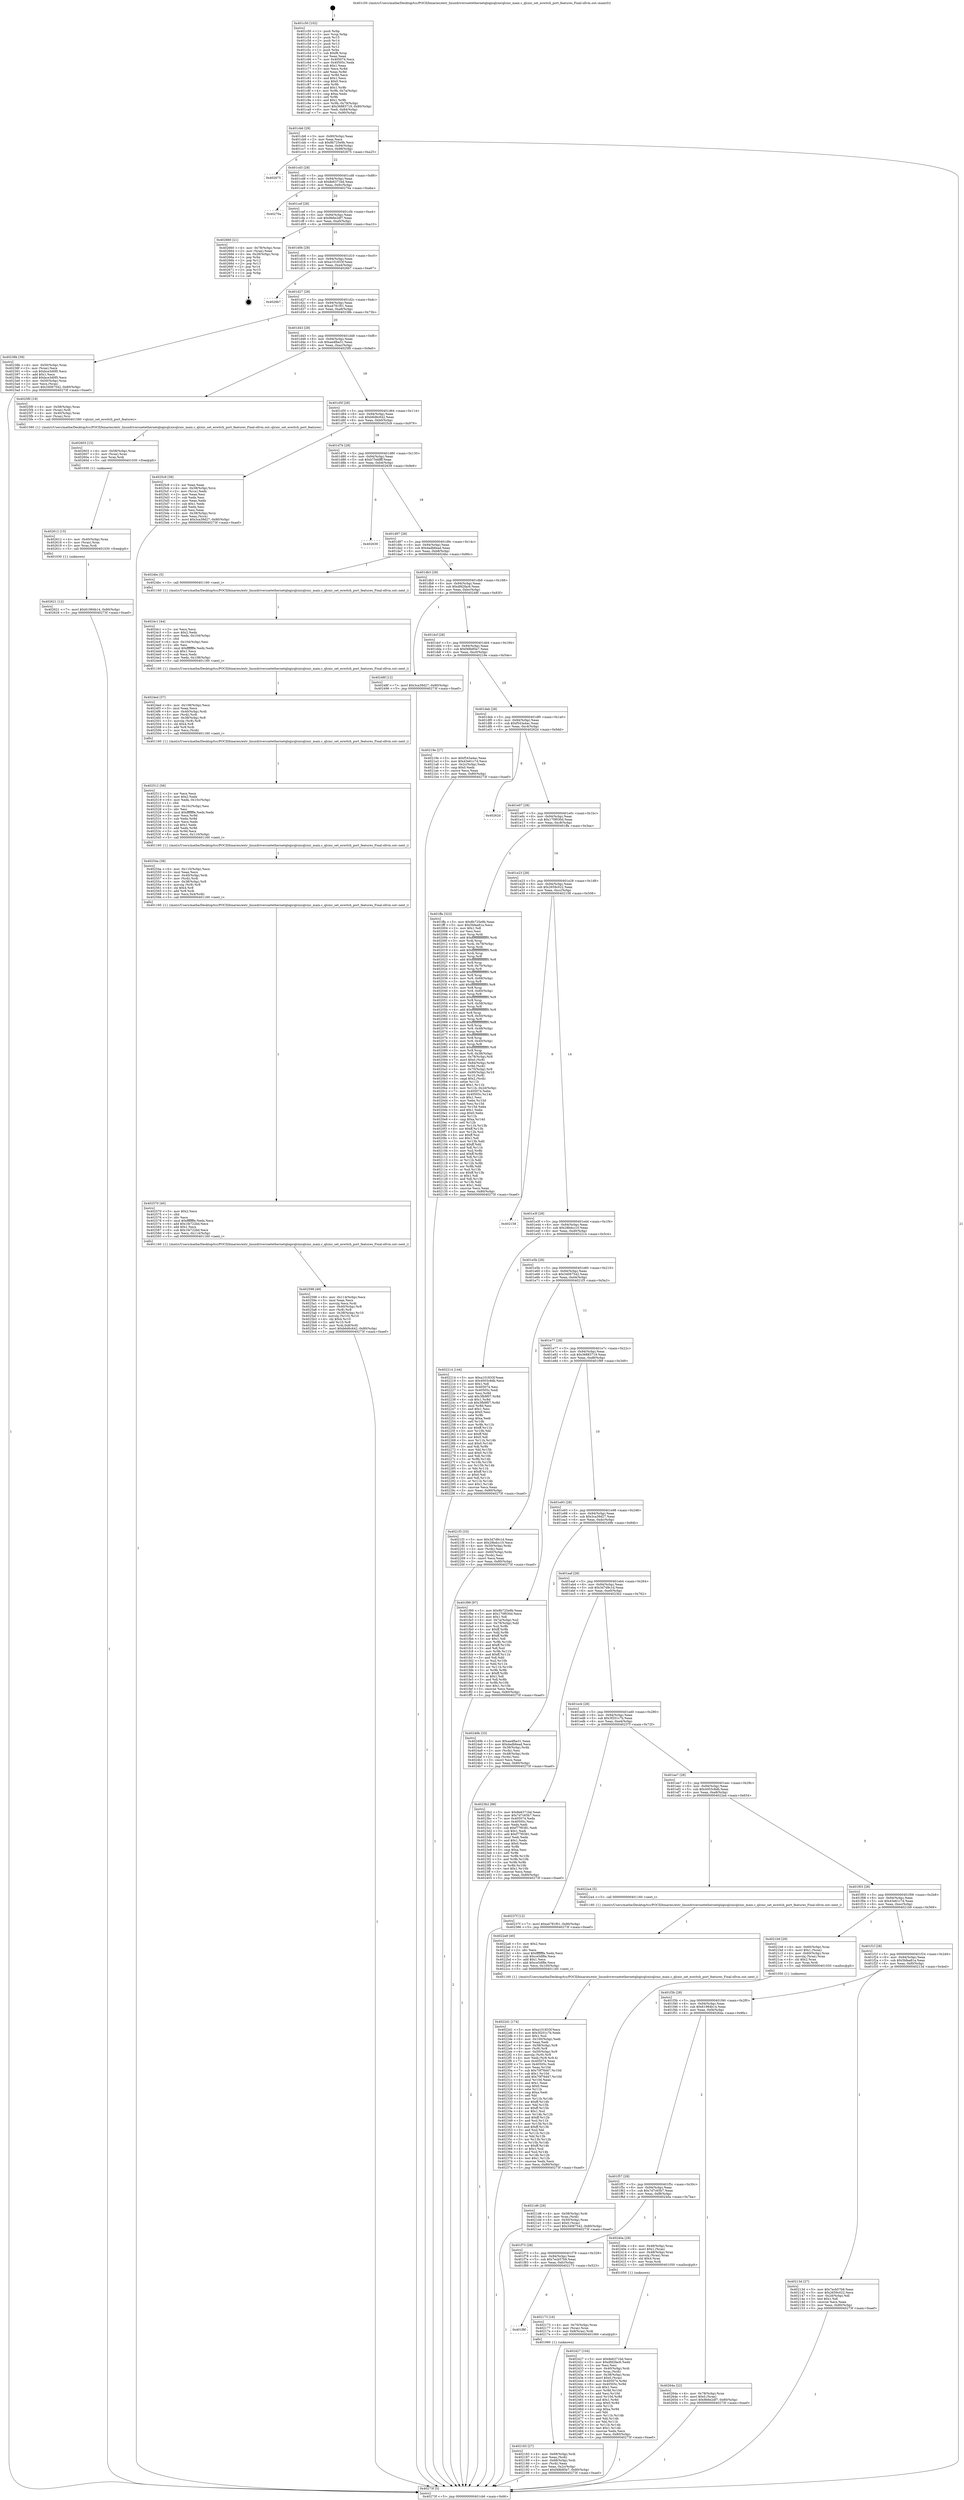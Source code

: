 digraph "0x401c50" {
  label = "0x401c50 (/mnt/c/Users/mathe/Desktop/tcc/POCII/binaries/extr_linuxdriversnetethernetqlogicqlcnicqlcnic_main.c_qlcnic_set_eswitch_port_features_Final-ollvm.out::main(0))"
  labelloc = "t"
  node[shape=record]

  Entry [label="",width=0.3,height=0.3,shape=circle,fillcolor=black,style=filled]
  "0x401cb6" [label="{
     0x401cb6 [29]\l
     | [instrs]\l
     &nbsp;&nbsp;0x401cb6 \<+3\>: mov -0x80(%rbp),%eax\l
     &nbsp;&nbsp;0x401cb9 \<+2\>: mov %eax,%ecx\l
     &nbsp;&nbsp;0x401cbb \<+6\>: sub $0x8b725e9b,%ecx\l
     &nbsp;&nbsp;0x401cc1 \<+6\>: mov %eax,-0x94(%rbp)\l
     &nbsp;&nbsp;0x401cc7 \<+6\>: mov %ecx,-0x98(%rbp)\l
     &nbsp;&nbsp;0x401ccd \<+6\>: je 0000000000402675 \<main+0xa25\>\l
  }"]
  "0x402675" [label="{
     0x402675\l
  }", style=dashed]
  "0x401cd3" [label="{
     0x401cd3 [28]\l
     | [instrs]\l
     &nbsp;&nbsp;0x401cd3 \<+5\>: jmp 0000000000401cd8 \<main+0x88\>\l
     &nbsp;&nbsp;0x401cd8 \<+6\>: mov -0x94(%rbp),%eax\l
     &nbsp;&nbsp;0x401cde \<+5\>: sub $0x8e6371bd,%eax\l
     &nbsp;&nbsp;0x401ce3 \<+6\>: mov %eax,-0x9c(%rbp)\l
     &nbsp;&nbsp;0x401ce9 \<+6\>: je 000000000040270a \<main+0xaba\>\l
  }"]
  Exit [label="",width=0.3,height=0.3,shape=circle,fillcolor=black,style=filled,peripheries=2]
  "0x40270a" [label="{
     0x40270a\l
  }", style=dashed]
  "0x401cef" [label="{
     0x401cef [28]\l
     | [instrs]\l
     &nbsp;&nbsp;0x401cef \<+5\>: jmp 0000000000401cf4 \<main+0xa4\>\l
     &nbsp;&nbsp;0x401cf4 \<+6\>: mov -0x94(%rbp),%eax\l
     &nbsp;&nbsp;0x401cfa \<+5\>: sub $0x9b6e2df7,%eax\l
     &nbsp;&nbsp;0x401cff \<+6\>: mov %eax,-0xa0(%rbp)\l
     &nbsp;&nbsp;0x401d05 \<+6\>: je 0000000000402660 \<main+0xa10\>\l
  }"]
  "0x402621" [label="{
     0x402621 [12]\l
     | [instrs]\l
     &nbsp;&nbsp;0x402621 \<+7\>: movl $0x61984b14,-0x80(%rbp)\l
     &nbsp;&nbsp;0x402628 \<+5\>: jmp 000000000040273f \<main+0xaef\>\l
  }"]
  "0x402660" [label="{
     0x402660 [21]\l
     | [instrs]\l
     &nbsp;&nbsp;0x402660 \<+4\>: mov -0x78(%rbp),%rax\l
     &nbsp;&nbsp;0x402664 \<+2\>: mov (%rax),%eax\l
     &nbsp;&nbsp;0x402666 \<+4\>: lea -0x28(%rbp),%rsp\l
     &nbsp;&nbsp;0x40266a \<+1\>: pop %rbx\l
     &nbsp;&nbsp;0x40266b \<+2\>: pop %r12\l
     &nbsp;&nbsp;0x40266d \<+2\>: pop %r13\l
     &nbsp;&nbsp;0x40266f \<+2\>: pop %r14\l
     &nbsp;&nbsp;0x402671 \<+2\>: pop %r15\l
     &nbsp;&nbsp;0x402673 \<+1\>: pop %rbp\l
     &nbsp;&nbsp;0x402674 \<+1\>: ret\l
  }"]
  "0x401d0b" [label="{
     0x401d0b [28]\l
     | [instrs]\l
     &nbsp;&nbsp;0x401d0b \<+5\>: jmp 0000000000401d10 \<main+0xc0\>\l
     &nbsp;&nbsp;0x401d10 \<+6\>: mov -0x94(%rbp),%eax\l
     &nbsp;&nbsp;0x401d16 \<+5\>: sub $0xa101833f,%eax\l
     &nbsp;&nbsp;0x401d1b \<+6\>: mov %eax,-0xa4(%rbp)\l
     &nbsp;&nbsp;0x401d21 \<+6\>: je 00000000004026b7 \<main+0xa67\>\l
  }"]
  "0x402612" [label="{
     0x402612 [15]\l
     | [instrs]\l
     &nbsp;&nbsp;0x402612 \<+4\>: mov -0x40(%rbp),%rax\l
     &nbsp;&nbsp;0x402616 \<+3\>: mov (%rax),%rax\l
     &nbsp;&nbsp;0x402619 \<+3\>: mov %rax,%rdi\l
     &nbsp;&nbsp;0x40261c \<+5\>: call 0000000000401030 \<free@plt\>\l
     | [calls]\l
     &nbsp;&nbsp;0x401030 \{1\} (unknown)\l
  }"]
  "0x4026b7" [label="{
     0x4026b7\l
  }", style=dashed]
  "0x401d27" [label="{
     0x401d27 [28]\l
     | [instrs]\l
     &nbsp;&nbsp;0x401d27 \<+5\>: jmp 0000000000401d2c \<main+0xdc\>\l
     &nbsp;&nbsp;0x401d2c \<+6\>: mov -0x94(%rbp),%eax\l
     &nbsp;&nbsp;0x401d32 \<+5\>: sub $0xa4781f01,%eax\l
     &nbsp;&nbsp;0x401d37 \<+6\>: mov %eax,-0xa8(%rbp)\l
     &nbsp;&nbsp;0x401d3d \<+6\>: je 000000000040238b \<main+0x73b\>\l
  }"]
  "0x402603" [label="{
     0x402603 [15]\l
     | [instrs]\l
     &nbsp;&nbsp;0x402603 \<+4\>: mov -0x58(%rbp),%rax\l
     &nbsp;&nbsp;0x402607 \<+3\>: mov (%rax),%rax\l
     &nbsp;&nbsp;0x40260a \<+3\>: mov %rax,%rdi\l
     &nbsp;&nbsp;0x40260d \<+5\>: call 0000000000401030 \<free@plt\>\l
     | [calls]\l
     &nbsp;&nbsp;0x401030 \{1\} (unknown)\l
  }"]
  "0x40238b" [label="{
     0x40238b [39]\l
     | [instrs]\l
     &nbsp;&nbsp;0x40238b \<+4\>: mov -0x50(%rbp),%rax\l
     &nbsp;&nbsp;0x40238f \<+2\>: mov (%rax),%ecx\l
     &nbsp;&nbsp;0x402391 \<+6\>: sub $0xbce3d0f0,%ecx\l
     &nbsp;&nbsp;0x402397 \<+3\>: add $0x1,%ecx\l
     &nbsp;&nbsp;0x40239a \<+6\>: add $0xbce3d0f0,%ecx\l
     &nbsp;&nbsp;0x4023a0 \<+4\>: mov -0x50(%rbp),%rax\l
     &nbsp;&nbsp;0x4023a4 \<+2\>: mov %ecx,(%rax)\l
     &nbsp;&nbsp;0x4023a6 \<+7\>: movl $0x34067542,-0x80(%rbp)\l
     &nbsp;&nbsp;0x4023ad \<+5\>: jmp 000000000040273f \<main+0xaef\>\l
  }"]
  "0x401d43" [label="{
     0x401d43 [28]\l
     | [instrs]\l
     &nbsp;&nbsp;0x401d43 \<+5\>: jmp 0000000000401d48 \<main+0xf8\>\l
     &nbsp;&nbsp;0x401d48 \<+6\>: mov -0x94(%rbp),%eax\l
     &nbsp;&nbsp;0x401d4e \<+5\>: sub $0xaa4fba31,%eax\l
     &nbsp;&nbsp;0x401d53 \<+6\>: mov %eax,-0xac(%rbp)\l
     &nbsp;&nbsp;0x401d59 \<+6\>: je 00000000004025f0 \<main+0x9a0\>\l
  }"]
  "0x402598" [label="{
     0x402598 [49]\l
     | [instrs]\l
     &nbsp;&nbsp;0x402598 \<+6\>: mov -0x114(%rbp),%ecx\l
     &nbsp;&nbsp;0x40259e \<+3\>: imul %eax,%ecx\l
     &nbsp;&nbsp;0x4025a1 \<+3\>: movslq %ecx,%rdi\l
     &nbsp;&nbsp;0x4025a4 \<+4\>: mov -0x40(%rbp),%r8\l
     &nbsp;&nbsp;0x4025a8 \<+3\>: mov (%r8),%r8\l
     &nbsp;&nbsp;0x4025ab \<+4\>: mov -0x38(%rbp),%r10\l
     &nbsp;&nbsp;0x4025af \<+3\>: movslq (%r10),%r10\l
     &nbsp;&nbsp;0x4025b2 \<+4\>: shl $0x4,%r10\l
     &nbsp;&nbsp;0x4025b6 \<+3\>: add %r10,%r8\l
     &nbsp;&nbsp;0x4025b9 \<+4\>: mov %rdi,0x8(%r8)\l
     &nbsp;&nbsp;0x4025bd \<+7\>: movl $0xb6d6c642,-0x80(%rbp)\l
     &nbsp;&nbsp;0x4025c4 \<+5\>: jmp 000000000040273f \<main+0xaef\>\l
  }"]
  "0x4025f0" [label="{
     0x4025f0 [19]\l
     | [instrs]\l
     &nbsp;&nbsp;0x4025f0 \<+4\>: mov -0x58(%rbp),%rax\l
     &nbsp;&nbsp;0x4025f4 \<+3\>: mov (%rax),%rdi\l
     &nbsp;&nbsp;0x4025f7 \<+4\>: mov -0x40(%rbp),%rax\l
     &nbsp;&nbsp;0x4025fb \<+3\>: mov (%rax),%rsi\l
     &nbsp;&nbsp;0x4025fe \<+5\>: call 0000000000401580 \<qlcnic_set_eswitch_port_features\>\l
     | [calls]\l
     &nbsp;&nbsp;0x401580 \{1\} (/mnt/c/Users/mathe/Desktop/tcc/POCII/binaries/extr_linuxdriversnetethernetqlogicqlcnicqlcnic_main.c_qlcnic_set_eswitch_port_features_Final-ollvm.out::qlcnic_set_eswitch_port_features)\l
  }"]
  "0x401d5f" [label="{
     0x401d5f [28]\l
     | [instrs]\l
     &nbsp;&nbsp;0x401d5f \<+5\>: jmp 0000000000401d64 \<main+0x114\>\l
     &nbsp;&nbsp;0x401d64 \<+6\>: mov -0x94(%rbp),%eax\l
     &nbsp;&nbsp;0x401d6a \<+5\>: sub $0xb6d6c642,%eax\l
     &nbsp;&nbsp;0x401d6f \<+6\>: mov %eax,-0xb0(%rbp)\l
     &nbsp;&nbsp;0x401d75 \<+6\>: je 00000000004025c9 \<main+0x979\>\l
  }"]
  "0x402570" [label="{
     0x402570 [40]\l
     | [instrs]\l
     &nbsp;&nbsp;0x402570 \<+5\>: mov $0x2,%ecx\l
     &nbsp;&nbsp;0x402575 \<+1\>: cltd\l
     &nbsp;&nbsp;0x402576 \<+2\>: idiv %ecx\l
     &nbsp;&nbsp;0x402578 \<+6\>: imul $0xfffffffe,%edx,%ecx\l
     &nbsp;&nbsp;0x40257e \<+6\>: add $0x1fe722bd,%ecx\l
     &nbsp;&nbsp;0x402584 \<+3\>: add $0x1,%ecx\l
     &nbsp;&nbsp;0x402587 \<+6\>: sub $0x1fe722bd,%ecx\l
     &nbsp;&nbsp;0x40258d \<+6\>: mov %ecx,-0x114(%rbp)\l
     &nbsp;&nbsp;0x402593 \<+5\>: call 0000000000401160 \<next_i\>\l
     | [calls]\l
     &nbsp;&nbsp;0x401160 \{1\} (/mnt/c/Users/mathe/Desktop/tcc/POCII/binaries/extr_linuxdriversnetethernetqlogicqlcnicqlcnic_main.c_qlcnic_set_eswitch_port_features_Final-ollvm.out::next_i)\l
  }"]
  "0x4025c9" [label="{
     0x4025c9 [39]\l
     | [instrs]\l
     &nbsp;&nbsp;0x4025c9 \<+2\>: xor %eax,%eax\l
     &nbsp;&nbsp;0x4025cb \<+4\>: mov -0x38(%rbp),%rcx\l
     &nbsp;&nbsp;0x4025cf \<+2\>: mov (%rcx),%edx\l
     &nbsp;&nbsp;0x4025d1 \<+2\>: mov %eax,%esi\l
     &nbsp;&nbsp;0x4025d3 \<+2\>: sub %edx,%esi\l
     &nbsp;&nbsp;0x4025d5 \<+2\>: mov %eax,%edx\l
     &nbsp;&nbsp;0x4025d7 \<+3\>: sub $0x1,%edx\l
     &nbsp;&nbsp;0x4025da \<+2\>: add %edx,%esi\l
     &nbsp;&nbsp;0x4025dc \<+2\>: sub %esi,%eax\l
     &nbsp;&nbsp;0x4025de \<+4\>: mov -0x38(%rbp),%rcx\l
     &nbsp;&nbsp;0x4025e2 \<+2\>: mov %eax,(%rcx)\l
     &nbsp;&nbsp;0x4025e4 \<+7\>: movl $0x3ca39d27,-0x80(%rbp)\l
     &nbsp;&nbsp;0x4025eb \<+5\>: jmp 000000000040273f \<main+0xaef\>\l
  }"]
  "0x401d7b" [label="{
     0x401d7b [28]\l
     | [instrs]\l
     &nbsp;&nbsp;0x401d7b \<+5\>: jmp 0000000000401d80 \<main+0x130\>\l
     &nbsp;&nbsp;0x401d80 \<+6\>: mov -0x94(%rbp),%eax\l
     &nbsp;&nbsp;0x401d86 \<+5\>: sub $0xb75ddfff,%eax\l
     &nbsp;&nbsp;0x401d8b \<+6\>: mov %eax,-0xb4(%rbp)\l
     &nbsp;&nbsp;0x401d91 \<+6\>: je 0000000000402639 \<main+0x9e9\>\l
  }"]
  "0x40254a" [label="{
     0x40254a [38]\l
     | [instrs]\l
     &nbsp;&nbsp;0x40254a \<+6\>: mov -0x110(%rbp),%ecx\l
     &nbsp;&nbsp;0x402550 \<+3\>: imul %eax,%ecx\l
     &nbsp;&nbsp;0x402553 \<+4\>: mov -0x40(%rbp),%rdi\l
     &nbsp;&nbsp;0x402557 \<+3\>: mov (%rdi),%rdi\l
     &nbsp;&nbsp;0x40255a \<+4\>: mov -0x38(%rbp),%r8\l
     &nbsp;&nbsp;0x40255e \<+3\>: movslq (%r8),%r8\l
     &nbsp;&nbsp;0x402561 \<+4\>: shl $0x4,%r8\l
     &nbsp;&nbsp;0x402565 \<+3\>: add %r8,%rdi\l
     &nbsp;&nbsp;0x402568 \<+3\>: mov %ecx,0x4(%rdi)\l
     &nbsp;&nbsp;0x40256b \<+5\>: call 0000000000401160 \<next_i\>\l
     | [calls]\l
     &nbsp;&nbsp;0x401160 \{1\} (/mnt/c/Users/mathe/Desktop/tcc/POCII/binaries/extr_linuxdriversnetethernetqlogicqlcnicqlcnic_main.c_qlcnic_set_eswitch_port_features_Final-ollvm.out::next_i)\l
  }"]
  "0x402639" [label="{
     0x402639\l
  }", style=dashed]
  "0x401d97" [label="{
     0x401d97 [28]\l
     | [instrs]\l
     &nbsp;&nbsp;0x401d97 \<+5\>: jmp 0000000000401d9c \<main+0x14c\>\l
     &nbsp;&nbsp;0x401d9c \<+6\>: mov -0x94(%rbp),%eax\l
     &nbsp;&nbsp;0x401da2 \<+5\>: sub $0xdadb6ead,%eax\l
     &nbsp;&nbsp;0x401da7 \<+6\>: mov %eax,-0xb8(%rbp)\l
     &nbsp;&nbsp;0x401dad \<+6\>: je 00000000004024bc \<main+0x86c\>\l
  }"]
  "0x402512" [label="{
     0x402512 [56]\l
     | [instrs]\l
     &nbsp;&nbsp;0x402512 \<+2\>: xor %ecx,%ecx\l
     &nbsp;&nbsp;0x402514 \<+5\>: mov $0x2,%edx\l
     &nbsp;&nbsp;0x402519 \<+6\>: mov %edx,-0x10c(%rbp)\l
     &nbsp;&nbsp;0x40251f \<+1\>: cltd\l
     &nbsp;&nbsp;0x402520 \<+6\>: mov -0x10c(%rbp),%esi\l
     &nbsp;&nbsp;0x402526 \<+2\>: idiv %esi\l
     &nbsp;&nbsp;0x402528 \<+6\>: imul $0xfffffffe,%edx,%edx\l
     &nbsp;&nbsp;0x40252e \<+3\>: mov %ecx,%r9d\l
     &nbsp;&nbsp;0x402531 \<+3\>: sub %edx,%r9d\l
     &nbsp;&nbsp;0x402534 \<+2\>: mov %ecx,%edx\l
     &nbsp;&nbsp;0x402536 \<+3\>: sub $0x1,%edx\l
     &nbsp;&nbsp;0x402539 \<+3\>: add %edx,%r9d\l
     &nbsp;&nbsp;0x40253c \<+3\>: sub %r9d,%ecx\l
     &nbsp;&nbsp;0x40253f \<+6\>: mov %ecx,-0x110(%rbp)\l
     &nbsp;&nbsp;0x402545 \<+5\>: call 0000000000401160 \<next_i\>\l
     | [calls]\l
     &nbsp;&nbsp;0x401160 \{1\} (/mnt/c/Users/mathe/Desktop/tcc/POCII/binaries/extr_linuxdriversnetethernetqlogicqlcnicqlcnic_main.c_qlcnic_set_eswitch_port_features_Final-ollvm.out::next_i)\l
  }"]
  "0x4024bc" [label="{
     0x4024bc [5]\l
     | [instrs]\l
     &nbsp;&nbsp;0x4024bc \<+5\>: call 0000000000401160 \<next_i\>\l
     | [calls]\l
     &nbsp;&nbsp;0x401160 \{1\} (/mnt/c/Users/mathe/Desktop/tcc/POCII/binaries/extr_linuxdriversnetethernetqlogicqlcnicqlcnic_main.c_qlcnic_set_eswitch_port_features_Final-ollvm.out::next_i)\l
  }"]
  "0x401db3" [label="{
     0x401db3 [28]\l
     | [instrs]\l
     &nbsp;&nbsp;0x401db3 \<+5\>: jmp 0000000000401db8 \<main+0x168\>\l
     &nbsp;&nbsp;0x401db8 \<+6\>: mov -0x94(%rbp),%eax\l
     &nbsp;&nbsp;0x401dbe \<+5\>: sub $0xdfd2fac6,%eax\l
     &nbsp;&nbsp;0x401dc3 \<+6\>: mov %eax,-0xbc(%rbp)\l
     &nbsp;&nbsp;0x401dc9 \<+6\>: je 000000000040248f \<main+0x83f\>\l
  }"]
  "0x4024ed" [label="{
     0x4024ed [37]\l
     | [instrs]\l
     &nbsp;&nbsp;0x4024ed \<+6\>: mov -0x108(%rbp),%ecx\l
     &nbsp;&nbsp;0x4024f3 \<+3\>: imul %eax,%ecx\l
     &nbsp;&nbsp;0x4024f6 \<+4\>: mov -0x40(%rbp),%rdi\l
     &nbsp;&nbsp;0x4024fa \<+3\>: mov (%rdi),%rdi\l
     &nbsp;&nbsp;0x4024fd \<+4\>: mov -0x38(%rbp),%r8\l
     &nbsp;&nbsp;0x402501 \<+3\>: movslq (%r8),%r8\l
     &nbsp;&nbsp;0x402504 \<+4\>: shl $0x4,%r8\l
     &nbsp;&nbsp;0x402508 \<+3\>: add %r8,%rdi\l
     &nbsp;&nbsp;0x40250b \<+2\>: mov %ecx,(%rdi)\l
     &nbsp;&nbsp;0x40250d \<+5\>: call 0000000000401160 \<next_i\>\l
     | [calls]\l
     &nbsp;&nbsp;0x401160 \{1\} (/mnt/c/Users/mathe/Desktop/tcc/POCII/binaries/extr_linuxdriversnetethernetqlogicqlcnicqlcnic_main.c_qlcnic_set_eswitch_port_features_Final-ollvm.out::next_i)\l
  }"]
  "0x40248f" [label="{
     0x40248f [12]\l
     | [instrs]\l
     &nbsp;&nbsp;0x40248f \<+7\>: movl $0x3ca39d27,-0x80(%rbp)\l
     &nbsp;&nbsp;0x402496 \<+5\>: jmp 000000000040273f \<main+0xaef\>\l
  }"]
  "0x401dcf" [label="{
     0x401dcf [28]\l
     | [instrs]\l
     &nbsp;&nbsp;0x401dcf \<+5\>: jmp 0000000000401dd4 \<main+0x184\>\l
     &nbsp;&nbsp;0x401dd4 \<+6\>: mov -0x94(%rbp),%eax\l
     &nbsp;&nbsp;0x401dda \<+5\>: sub $0xf48b85e7,%eax\l
     &nbsp;&nbsp;0x401ddf \<+6\>: mov %eax,-0xc0(%rbp)\l
     &nbsp;&nbsp;0x401de5 \<+6\>: je 000000000040219e \<main+0x54e\>\l
  }"]
  "0x4024c1" [label="{
     0x4024c1 [44]\l
     | [instrs]\l
     &nbsp;&nbsp;0x4024c1 \<+2\>: xor %ecx,%ecx\l
     &nbsp;&nbsp;0x4024c3 \<+5\>: mov $0x2,%edx\l
     &nbsp;&nbsp;0x4024c8 \<+6\>: mov %edx,-0x104(%rbp)\l
     &nbsp;&nbsp;0x4024ce \<+1\>: cltd\l
     &nbsp;&nbsp;0x4024cf \<+6\>: mov -0x104(%rbp),%esi\l
     &nbsp;&nbsp;0x4024d5 \<+2\>: idiv %esi\l
     &nbsp;&nbsp;0x4024d7 \<+6\>: imul $0xfffffffe,%edx,%edx\l
     &nbsp;&nbsp;0x4024dd \<+3\>: sub $0x1,%ecx\l
     &nbsp;&nbsp;0x4024e0 \<+2\>: sub %ecx,%edx\l
     &nbsp;&nbsp;0x4024e2 \<+6\>: mov %edx,-0x108(%rbp)\l
     &nbsp;&nbsp;0x4024e8 \<+5\>: call 0000000000401160 \<next_i\>\l
     | [calls]\l
     &nbsp;&nbsp;0x401160 \{1\} (/mnt/c/Users/mathe/Desktop/tcc/POCII/binaries/extr_linuxdriversnetethernetqlogicqlcnicqlcnic_main.c_qlcnic_set_eswitch_port_features_Final-ollvm.out::next_i)\l
  }"]
  "0x40219e" [label="{
     0x40219e [27]\l
     | [instrs]\l
     &nbsp;&nbsp;0x40219e \<+5\>: mov $0xf543a4ac,%eax\l
     &nbsp;&nbsp;0x4021a3 \<+5\>: mov $0x43e61c7d,%ecx\l
     &nbsp;&nbsp;0x4021a8 \<+3\>: mov -0x2c(%rbp),%edx\l
     &nbsp;&nbsp;0x4021ab \<+3\>: cmp $0x0,%edx\l
     &nbsp;&nbsp;0x4021ae \<+3\>: cmove %ecx,%eax\l
     &nbsp;&nbsp;0x4021b1 \<+3\>: mov %eax,-0x80(%rbp)\l
     &nbsp;&nbsp;0x4021b4 \<+5\>: jmp 000000000040273f \<main+0xaef\>\l
  }"]
  "0x401deb" [label="{
     0x401deb [28]\l
     | [instrs]\l
     &nbsp;&nbsp;0x401deb \<+5\>: jmp 0000000000401df0 \<main+0x1a0\>\l
     &nbsp;&nbsp;0x401df0 \<+6\>: mov -0x94(%rbp),%eax\l
     &nbsp;&nbsp;0x401df6 \<+5\>: sub $0xf543a4ac,%eax\l
     &nbsp;&nbsp;0x401dfb \<+6\>: mov %eax,-0xc4(%rbp)\l
     &nbsp;&nbsp;0x401e01 \<+6\>: je 000000000040262d \<main+0x9dd\>\l
  }"]
  "0x402427" [label="{
     0x402427 [104]\l
     | [instrs]\l
     &nbsp;&nbsp;0x402427 \<+5\>: mov $0x8e6371bd,%ecx\l
     &nbsp;&nbsp;0x40242c \<+5\>: mov $0xdfd2fac6,%edx\l
     &nbsp;&nbsp;0x402431 \<+2\>: xor %esi,%esi\l
     &nbsp;&nbsp;0x402433 \<+4\>: mov -0x40(%rbp),%rdi\l
     &nbsp;&nbsp;0x402437 \<+3\>: mov %rax,(%rdi)\l
     &nbsp;&nbsp;0x40243a \<+4\>: mov -0x38(%rbp),%rax\l
     &nbsp;&nbsp;0x40243e \<+6\>: movl $0x0,(%rax)\l
     &nbsp;&nbsp;0x402444 \<+8\>: mov 0x405074,%r8d\l
     &nbsp;&nbsp;0x40244c \<+8\>: mov 0x40505c,%r9d\l
     &nbsp;&nbsp;0x402454 \<+3\>: sub $0x1,%esi\l
     &nbsp;&nbsp;0x402457 \<+3\>: mov %r8d,%r10d\l
     &nbsp;&nbsp;0x40245a \<+3\>: add %esi,%r10d\l
     &nbsp;&nbsp;0x40245d \<+4\>: imul %r10d,%r8d\l
     &nbsp;&nbsp;0x402461 \<+4\>: and $0x1,%r8d\l
     &nbsp;&nbsp;0x402465 \<+4\>: cmp $0x0,%r8d\l
     &nbsp;&nbsp;0x402469 \<+4\>: sete %r11b\l
     &nbsp;&nbsp;0x40246d \<+4\>: cmp $0xa,%r9d\l
     &nbsp;&nbsp;0x402471 \<+3\>: setl %bl\l
     &nbsp;&nbsp;0x402474 \<+3\>: mov %r11b,%r14b\l
     &nbsp;&nbsp;0x402477 \<+3\>: and %bl,%r14b\l
     &nbsp;&nbsp;0x40247a \<+3\>: xor %bl,%r11b\l
     &nbsp;&nbsp;0x40247d \<+3\>: or %r11b,%r14b\l
     &nbsp;&nbsp;0x402480 \<+4\>: test $0x1,%r14b\l
     &nbsp;&nbsp;0x402484 \<+3\>: cmovne %edx,%ecx\l
     &nbsp;&nbsp;0x402487 \<+3\>: mov %ecx,-0x80(%rbp)\l
     &nbsp;&nbsp;0x40248a \<+5\>: jmp 000000000040273f \<main+0xaef\>\l
  }"]
  "0x40262d" [label="{
     0x40262d\l
  }", style=dashed]
  "0x401e07" [label="{
     0x401e07 [28]\l
     | [instrs]\l
     &nbsp;&nbsp;0x401e07 \<+5\>: jmp 0000000000401e0c \<main+0x1bc\>\l
     &nbsp;&nbsp;0x401e0c \<+6\>: mov -0x94(%rbp),%eax\l
     &nbsp;&nbsp;0x401e12 \<+5\>: sub $0x170f030d,%eax\l
     &nbsp;&nbsp;0x401e17 \<+6\>: mov %eax,-0xc8(%rbp)\l
     &nbsp;&nbsp;0x401e1d \<+6\>: je 0000000000401ffa \<main+0x3aa\>\l
  }"]
  "0x4022d1" [label="{
     0x4022d1 [174]\l
     | [instrs]\l
     &nbsp;&nbsp;0x4022d1 \<+5\>: mov $0xa101833f,%ecx\l
     &nbsp;&nbsp;0x4022d6 \<+5\>: mov $0x3f201c7b,%edx\l
     &nbsp;&nbsp;0x4022db \<+3\>: mov $0x1,%sil\l
     &nbsp;&nbsp;0x4022de \<+6\>: mov -0x100(%rbp),%edi\l
     &nbsp;&nbsp;0x4022e4 \<+3\>: imul %eax,%edi\l
     &nbsp;&nbsp;0x4022e7 \<+4\>: mov -0x58(%rbp),%r8\l
     &nbsp;&nbsp;0x4022eb \<+3\>: mov (%r8),%r8\l
     &nbsp;&nbsp;0x4022ee \<+4\>: mov -0x50(%rbp),%r9\l
     &nbsp;&nbsp;0x4022f2 \<+3\>: movslq (%r9),%r9\l
     &nbsp;&nbsp;0x4022f5 \<+4\>: mov %edi,(%r8,%r9,4)\l
     &nbsp;&nbsp;0x4022f9 \<+7\>: mov 0x405074,%eax\l
     &nbsp;&nbsp;0x402300 \<+7\>: mov 0x40505c,%edi\l
     &nbsp;&nbsp;0x402307 \<+3\>: mov %eax,%r10d\l
     &nbsp;&nbsp;0x40230a \<+7\>: sub $0x70f76d47,%r10d\l
     &nbsp;&nbsp;0x402311 \<+4\>: sub $0x1,%r10d\l
     &nbsp;&nbsp;0x402315 \<+7\>: add $0x70f76d47,%r10d\l
     &nbsp;&nbsp;0x40231c \<+4\>: imul %r10d,%eax\l
     &nbsp;&nbsp;0x402320 \<+3\>: and $0x1,%eax\l
     &nbsp;&nbsp;0x402323 \<+3\>: cmp $0x0,%eax\l
     &nbsp;&nbsp;0x402326 \<+4\>: sete %r11b\l
     &nbsp;&nbsp;0x40232a \<+3\>: cmp $0xa,%edi\l
     &nbsp;&nbsp;0x40232d \<+3\>: setl %bl\l
     &nbsp;&nbsp;0x402330 \<+3\>: mov %r11b,%r14b\l
     &nbsp;&nbsp;0x402333 \<+4\>: xor $0xff,%r14b\l
     &nbsp;&nbsp;0x402337 \<+3\>: mov %bl,%r15b\l
     &nbsp;&nbsp;0x40233a \<+4\>: xor $0xff,%r15b\l
     &nbsp;&nbsp;0x40233e \<+4\>: xor $0x1,%sil\l
     &nbsp;&nbsp;0x402342 \<+3\>: mov %r14b,%r12b\l
     &nbsp;&nbsp;0x402345 \<+4\>: and $0xff,%r12b\l
     &nbsp;&nbsp;0x402349 \<+3\>: and %sil,%r11b\l
     &nbsp;&nbsp;0x40234c \<+3\>: mov %r15b,%r13b\l
     &nbsp;&nbsp;0x40234f \<+4\>: and $0xff,%r13b\l
     &nbsp;&nbsp;0x402353 \<+3\>: and %sil,%bl\l
     &nbsp;&nbsp;0x402356 \<+3\>: or %r11b,%r12b\l
     &nbsp;&nbsp;0x402359 \<+3\>: or %bl,%r13b\l
     &nbsp;&nbsp;0x40235c \<+3\>: xor %r13b,%r12b\l
     &nbsp;&nbsp;0x40235f \<+3\>: or %r15b,%r14b\l
     &nbsp;&nbsp;0x402362 \<+4\>: xor $0xff,%r14b\l
     &nbsp;&nbsp;0x402366 \<+4\>: or $0x1,%sil\l
     &nbsp;&nbsp;0x40236a \<+3\>: and %sil,%r14b\l
     &nbsp;&nbsp;0x40236d \<+3\>: or %r14b,%r12b\l
     &nbsp;&nbsp;0x402370 \<+4\>: test $0x1,%r12b\l
     &nbsp;&nbsp;0x402374 \<+3\>: cmovne %edx,%ecx\l
     &nbsp;&nbsp;0x402377 \<+3\>: mov %ecx,-0x80(%rbp)\l
     &nbsp;&nbsp;0x40237a \<+5\>: jmp 000000000040273f \<main+0xaef\>\l
  }"]
  "0x401ffa" [label="{
     0x401ffa [323]\l
     | [instrs]\l
     &nbsp;&nbsp;0x401ffa \<+5\>: mov $0x8b725e9b,%eax\l
     &nbsp;&nbsp;0x401fff \<+5\>: mov $0x5bfaa81a,%ecx\l
     &nbsp;&nbsp;0x402004 \<+2\>: mov $0x1,%dl\l
     &nbsp;&nbsp;0x402006 \<+2\>: xor %esi,%esi\l
     &nbsp;&nbsp;0x402008 \<+3\>: mov %rsp,%rdi\l
     &nbsp;&nbsp;0x40200b \<+4\>: add $0xfffffffffffffff0,%rdi\l
     &nbsp;&nbsp;0x40200f \<+3\>: mov %rdi,%rsp\l
     &nbsp;&nbsp;0x402012 \<+4\>: mov %rdi,-0x78(%rbp)\l
     &nbsp;&nbsp;0x402016 \<+3\>: mov %rsp,%rdi\l
     &nbsp;&nbsp;0x402019 \<+4\>: add $0xfffffffffffffff0,%rdi\l
     &nbsp;&nbsp;0x40201d \<+3\>: mov %rdi,%rsp\l
     &nbsp;&nbsp;0x402020 \<+3\>: mov %rsp,%r8\l
     &nbsp;&nbsp;0x402023 \<+4\>: add $0xfffffffffffffff0,%r8\l
     &nbsp;&nbsp;0x402027 \<+3\>: mov %r8,%rsp\l
     &nbsp;&nbsp;0x40202a \<+4\>: mov %r8,-0x70(%rbp)\l
     &nbsp;&nbsp;0x40202e \<+3\>: mov %rsp,%r8\l
     &nbsp;&nbsp;0x402031 \<+4\>: add $0xfffffffffffffff0,%r8\l
     &nbsp;&nbsp;0x402035 \<+3\>: mov %r8,%rsp\l
     &nbsp;&nbsp;0x402038 \<+4\>: mov %r8,-0x68(%rbp)\l
     &nbsp;&nbsp;0x40203c \<+3\>: mov %rsp,%r8\l
     &nbsp;&nbsp;0x40203f \<+4\>: add $0xfffffffffffffff0,%r8\l
     &nbsp;&nbsp;0x402043 \<+3\>: mov %r8,%rsp\l
     &nbsp;&nbsp;0x402046 \<+4\>: mov %r8,-0x60(%rbp)\l
     &nbsp;&nbsp;0x40204a \<+3\>: mov %rsp,%r8\l
     &nbsp;&nbsp;0x40204d \<+4\>: add $0xfffffffffffffff0,%r8\l
     &nbsp;&nbsp;0x402051 \<+3\>: mov %r8,%rsp\l
     &nbsp;&nbsp;0x402054 \<+4\>: mov %r8,-0x58(%rbp)\l
     &nbsp;&nbsp;0x402058 \<+3\>: mov %rsp,%r8\l
     &nbsp;&nbsp;0x40205b \<+4\>: add $0xfffffffffffffff0,%r8\l
     &nbsp;&nbsp;0x40205f \<+3\>: mov %r8,%rsp\l
     &nbsp;&nbsp;0x402062 \<+4\>: mov %r8,-0x50(%rbp)\l
     &nbsp;&nbsp;0x402066 \<+3\>: mov %rsp,%r8\l
     &nbsp;&nbsp;0x402069 \<+4\>: add $0xfffffffffffffff0,%r8\l
     &nbsp;&nbsp;0x40206d \<+3\>: mov %r8,%rsp\l
     &nbsp;&nbsp;0x402070 \<+4\>: mov %r8,-0x48(%rbp)\l
     &nbsp;&nbsp;0x402074 \<+3\>: mov %rsp,%r8\l
     &nbsp;&nbsp;0x402077 \<+4\>: add $0xfffffffffffffff0,%r8\l
     &nbsp;&nbsp;0x40207b \<+3\>: mov %r8,%rsp\l
     &nbsp;&nbsp;0x40207e \<+4\>: mov %r8,-0x40(%rbp)\l
     &nbsp;&nbsp;0x402082 \<+3\>: mov %rsp,%r8\l
     &nbsp;&nbsp;0x402085 \<+4\>: add $0xfffffffffffffff0,%r8\l
     &nbsp;&nbsp;0x402089 \<+3\>: mov %r8,%rsp\l
     &nbsp;&nbsp;0x40208c \<+4\>: mov %r8,-0x38(%rbp)\l
     &nbsp;&nbsp;0x402090 \<+4\>: mov -0x78(%rbp),%r8\l
     &nbsp;&nbsp;0x402094 \<+7\>: movl $0x0,(%r8)\l
     &nbsp;&nbsp;0x40209b \<+7\>: mov -0x84(%rbp),%r9d\l
     &nbsp;&nbsp;0x4020a2 \<+3\>: mov %r9d,(%rdi)\l
     &nbsp;&nbsp;0x4020a5 \<+4\>: mov -0x70(%rbp),%r8\l
     &nbsp;&nbsp;0x4020a9 \<+7\>: mov -0x90(%rbp),%r10\l
     &nbsp;&nbsp;0x4020b0 \<+3\>: mov %r10,(%r8)\l
     &nbsp;&nbsp;0x4020b3 \<+3\>: cmpl $0x2,(%rdi)\l
     &nbsp;&nbsp;0x4020b6 \<+4\>: setne %r11b\l
     &nbsp;&nbsp;0x4020ba \<+4\>: and $0x1,%r11b\l
     &nbsp;&nbsp;0x4020be \<+4\>: mov %r11b,-0x2d(%rbp)\l
     &nbsp;&nbsp;0x4020c2 \<+7\>: mov 0x405074,%ebx\l
     &nbsp;&nbsp;0x4020c9 \<+8\>: mov 0x40505c,%r14d\l
     &nbsp;&nbsp;0x4020d1 \<+3\>: sub $0x1,%esi\l
     &nbsp;&nbsp;0x4020d4 \<+3\>: mov %ebx,%r15d\l
     &nbsp;&nbsp;0x4020d7 \<+3\>: add %esi,%r15d\l
     &nbsp;&nbsp;0x4020da \<+4\>: imul %r15d,%ebx\l
     &nbsp;&nbsp;0x4020de \<+3\>: and $0x1,%ebx\l
     &nbsp;&nbsp;0x4020e1 \<+3\>: cmp $0x0,%ebx\l
     &nbsp;&nbsp;0x4020e4 \<+4\>: sete %r11b\l
     &nbsp;&nbsp;0x4020e8 \<+4\>: cmp $0xa,%r14d\l
     &nbsp;&nbsp;0x4020ec \<+4\>: setl %r12b\l
     &nbsp;&nbsp;0x4020f0 \<+3\>: mov %r11b,%r13b\l
     &nbsp;&nbsp;0x4020f3 \<+4\>: xor $0xff,%r13b\l
     &nbsp;&nbsp;0x4020f7 \<+3\>: mov %r12b,%sil\l
     &nbsp;&nbsp;0x4020fa \<+4\>: xor $0xff,%sil\l
     &nbsp;&nbsp;0x4020fe \<+3\>: xor $0x1,%dl\l
     &nbsp;&nbsp;0x402101 \<+3\>: mov %r13b,%dil\l
     &nbsp;&nbsp;0x402104 \<+4\>: and $0xff,%dil\l
     &nbsp;&nbsp;0x402108 \<+3\>: and %dl,%r11b\l
     &nbsp;&nbsp;0x40210b \<+3\>: mov %sil,%r8b\l
     &nbsp;&nbsp;0x40210e \<+4\>: and $0xff,%r8b\l
     &nbsp;&nbsp;0x402112 \<+3\>: and %dl,%r12b\l
     &nbsp;&nbsp;0x402115 \<+3\>: or %r11b,%dil\l
     &nbsp;&nbsp;0x402118 \<+3\>: or %r12b,%r8b\l
     &nbsp;&nbsp;0x40211b \<+3\>: xor %r8b,%dil\l
     &nbsp;&nbsp;0x40211e \<+3\>: or %sil,%r13b\l
     &nbsp;&nbsp;0x402121 \<+4\>: xor $0xff,%r13b\l
     &nbsp;&nbsp;0x402125 \<+3\>: or $0x1,%dl\l
     &nbsp;&nbsp;0x402128 \<+3\>: and %dl,%r13b\l
     &nbsp;&nbsp;0x40212b \<+3\>: or %r13b,%dil\l
     &nbsp;&nbsp;0x40212e \<+4\>: test $0x1,%dil\l
     &nbsp;&nbsp;0x402132 \<+3\>: cmovne %ecx,%eax\l
     &nbsp;&nbsp;0x402135 \<+3\>: mov %eax,-0x80(%rbp)\l
     &nbsp;&nbsp;0x402138 \<+5\>: jmp 000000000040273f \<main+0xaef\>\l
  }"]
  "0x401e23" [label="{
     0x401e23 [28]\l
     | [instrs]\l
     &nbsp;&nbsp;0x401e23 \<+5\>: jmp 0000000000401e28 \<main+0x1d8\>\l
     &nbsp;&nbsp;0x401e28 \<+6\>: mov -0x94(%rbp),%eax\l
     &nbsp;&nbsp;0x401e2e \<+5\>: sub $0x2659c022,%eax\l
     &nbsp;&nbsp;0x401e33 \<+6\>: mov %eax,-0xcc(%rbp)\l
     &nbsp;&nbsp;0x401e39 \<+6\>: je 0000000000402158 \<main+0x508\>\l
  }"]
  "0x4022a9" [label="{
     0x4022a9 [40]\l
     | [instrs]\l
     &nbsp;&nbsp;0x4022a9 \<+5\>: mov $0x2,%ecx\l
     &nbsp;&nbsp;0x4022ae \<+1\>: cltd\l
     &nbsp;&nbsp;0x4022af \<+2\>: idiv %ecx\l
     &nbsp;&nbsp;0x4022b1 \<+6\>: imul $0xfffffffe,%edx,%ecx\l
     &nbsp;&nbsp;0x4022b7 \<+6\>: sub $0xce5df8e,%ecx\l
     &nbsp;&nbsp;0x4022bd \<+3\>: add $0x1,%ecx\l
     &nbsp;&nbsp;0x4022c0 \<+6\>: add $0xce5df8e,%ecx\l
     &nbsp;&nbsp;0x4022c6 \<+6\>: mov %ecx,-0x100(%rbp)\l
     &nbsp;&nbsp;0x4022cc \<+5\>: call 0000000000401160 \<next_i\>\l
     | [calls]\l
     &nbsp;&nbsp;0x401160 \{1\} (/mnt/c/Users/mathe/Desktop/tcc/POCII/binaries/extr_linuxdriversnetethernetqlogicqlcnicqlcnic_main.c_qlcnic_set_eswitch_port_features_Final-ollvm.out::next_i)\l
  }"]
  "0x402158" [label="{
     0x402158\l
  }", style=dashed]
  "0x401e3f" [label="{
     0x401e3f [28]\l
     | [instrs]\l
     &nbsp;&nbsp;0x401e3f \<+5\>: jmp 0000000000401e44 \<main+0x1f4\>\l
     &nbsp;&nbsp;0x401e44 \<+6\>: mov -0x94(%rbp),%eax\l
     &nbsp;&nbsp;0x401e4a \<+5\>: sub $0x28bdcc10,%eax\l
     &nbsp;&nbsp;0x401e4f \<+6\>: mov %eax,-0xd0(%rbp)\l
     &nbsp;&nbsp;0x401e55 \<+6\>: je 0000000000402214 \<main+0x5c4\>\l
  }"]
  "0x4021d6" [label="{
     0x4021d6 [29]\l
     | [instrs]\l
     &nbsp;&nbsp;0x4021d6 \<+4\>: mov -0x58(%rbp),%rdi\l
     &nbsp;&nbsp;0x4021da \<+3\>: mov %rax,(%rdi)\l
     &nbsp;&nbsp;0x4021dd \<+4\>: mov -0x50(%rbp),%rax\l
     &nbsp;&nbsp;0x4021e1 \<+6\>: movl $0x0,(%rax)\l
     &nbsp;&nbsp;0x4021e7 \<+7\>: movl $0x34067542,-0x80(%rbp)\l
     &nbsp;&nbsp;0x4021ee \<+5\>: jmp 000000000040273f \<main+0xaef\>\l
  }"]
  "0x402214" [label="{
     0x402214 [144]\l
     | [instrs]\l
     &nbsp;&nbsp;0x402214 \<+5\>: mov $0xa101833f,%eax\l
     &nbsp;&nbsp;0x402219 \<+5\>: mov $0x4003c8db,%ecx\l
     &nbsp;&nbsp;0x40221e \<+2\>: mov $0x1,%dl\l
     &nbsp;&nbsp;0x402220 \<+7\>: mov 0x405074,%esi\l
     &nbsp;&nbsp;0x402227 \<+7\>: mov 0x40505c,%edi\l
     &nbsp;&nbsp;0x40222e \<+3\>: mov %esi,%r8d\l
     &nbsp;&nbsp;0x402231 \<+7\>: add $0x3fb9f07,%r8d\l
     &nbsp;&nbsp;0x402238 \<+4\>: sub $0x1,%r8d\l
     &nbsp;&nbsp;0x40223c \<+7\>: sub $0x3fb9f07,%r8d\l
     &nbsp;&nbsp;0x402243 \<+4\>: imul %r8d,%esi\l
     &nbsp;&nbsp;0x402247 \<+3\>: and $0x1,%esi\l
     &nbsp;&nbsp;0x40224a \<+3\>: cmp $0x0,%esi\l
     &nbsp;&nbsp;0x40224d \<+4\>: sete %r9b\l
     &nbsp;&nbsp;0x402251 \<+3\>: cmp $0xa,%edi\l
     &nbsp;&nbsp;0x402254 \<+4\>: setl %r10b\l
     &nbsp;&nbsp;0x402258 \<+3\>: mov %r9b,%r11b\l
     &nbsp;&nbsp;0x40225b \<+4\>: xor $0xff,%r11b\l
     &nbsp;&nbsp;0x40225f \<+3\>: mov %r10b,%bl\l
     &nbsp;&nbsp;0x402262 \<+3\>: xor $0xff,%bl\l
     &nbsp;&nbsp;0x402265 \<+3\>: xor $0x0,%dl\l
     &nbsp;&nbsp;0x402268 \<+3\>: mov %r11b,%r14b\l
     &nbsp;&nbsp;0x40226b \<+4\>: and $0x0,%r14b\l
     &nbsp;&nbsp;0x40226f \<+3\>: and %dl,%r9b\l
     &nbsp;&nbsp;0x402272 \<+3\>: mov %bl,%r15b\l
     &nbsp;&nbsp;0x402275 \<+4\>: and $0x0,%r15b\l
     &nbsp;&nbsp;0x402279 \<+3\>: and %dl,%r10b\l
     &nbsp;&nbsp;0x40227c \<+3\>: or %r9b,%r14b\l
     &nbsp;&nbsp;0x40227f \<+3\>: or %r10b,%r15b\l
     &nbsp;&nbsp;0x402282 \<+3\>: xor %r15b,%r14b\l
     &nbsp;&nbsp;0x402285 \<+3\>: or %bl,%r11b\l
     &nbsp;&nbsp;0x402288 \<+4\>: xor $0xff,%r11b\l
     &nbsp;&nbsp;0x40228c \<+3\>: or $0x0,%dl\l
     &nbsp;&nbsp;0x40228f \<+3\>: and %dl,%r11b\l
     &nbsp;&nbsp;0x402292 \<+3\>: or %r11b,%r14b\l
     &nbsp;&nbsp;0x402295 \<+4\>: test $0x1,%r14b\l
     &nbsp;&nbsp;0x402299 \<+3\>: cmovne %ecx,%eax\l
     &nbsp;&nbsp;0x40229c \<+3\>: mov %eax,-0x80(%rbp)\l
     &nbsp;&nbsp;0x40229f \<+5\>: jmp 000000000040273f \<main+0xaef\>\l
  }"]
  "0x401e5b" [label="{
     0x401e5b [28]\l
     | [instrs]\l
     &nbsp;&nbsp;0x401e5b \<+5\>: jmp 0000000000401e60 \<main+0x210\>\l
     &nbsp;&nbsp;0x401e60 \<+6\>: mov -0x94(%rbp),%eax\l
     &nbsp;&nbsp;0x401e66 \<+5\>: sub $0x34067542,%eax\l
     &nbsp;&nbsp;0x401e6b \<+6\>: mov %eax,-0xd4(%rbp)\l
     &nbsp;&nbsp;0x401e71 \<+6\>: je 00000000004021f3 \<main+0x5a3\>\l
  }"]
  "0x402183" [label="{
     0x402183 [27]\l
     | [instrs]\l
     &nbsp;&nbsp;0x402183 \<+4\>: mov -0x68(%rbp),%rdi\l
     &nbsp;&nbsp;0x402187 \<+2\>: mov %eax,(%rdi)\l
     &nbsp;&nbsp;0x402189 \<+4\>: mov -0x68(%rbp),%rdi\l
     &nbsp;&nbsp;0x40218d \<+2\>: mov (%rdi),%eax\l
     &nbsp;&nbsp;0x40218f \<+3\>: mov %eax,-0x2c(%rbp)\l
     &nbsp;&nbsp;0x402192 \<+7\>: movl $0xf48b85e7,-0x80(%rbp)\l
     &nbsp;&nbsp;0x402199 \<+5\>: jmp 000000000040273f \<main+0xaef\>\l
  }"]
  "0x4021f3" [label="{
     0x4021f3 [33]\l
     | [instrs]\l
     &nbsp;&nbsp;0x4021f3 \<+5\>: mov $0x3d7d9c1d,%eax\l
     &nbsp;&nbsp;0x4021f8 \<+5\>: mov $0x28bdcc10,%ecx\l
     &nbsp;&nbsp;0x4021fd \<+4\>: mov -0x50(%rbp),%rdx\l
     &nbsp;&nbsp;0x402201 \<+2\>: mov (%rdx),%esi\l
     &nbsp;&nbsp;0x402203 \<+4\>: mov -0x60(%rbp),%rdx\l
     &nbsp;&nbsp;0x402207 \<+2\>: cmp (%rdx),%esi\l
     &nbsp;&nbsp;0x402209 \<+3\>: cmovl %ecx,%eax\l
     &nbsp;&nbsp;0x40220c \<+3\>: mov %eax,-0x80(%rbp)\l
     &nbsp;&nbsp;0x40220f \<+5\>: jmp 000000000040273f \<main+0xaef\>\l
  }"]
  "0x401e77" [label="{
     0x401e77 [28]\l
     | [instrs]\l
     &nbsp;&nbsp;0x401e77 \<+5\>: jmp 0000000000401e7c \<main+0x22c\>\l
     &nbsp;&nbsp;0x401e7c \<+6\>: mov -0x94(%rbp),%eax\l
     &nbsp;&nbsp;0x401e82 \<+5\>: sub $0x36883719,%eax\l
     &nbsp;&nbsp;0x401e87 \<+6\>: mov %eax,-0xd8(%rbp)\l
     &nbsp;&nbsp;0x401e8d \<+6\>: je 0000000000401f99 \<main+0x349\>\l
  }"]
  "0x401f8f" [label="{
     0x401f8f\l
  }", style=dashed]
  "0x401f99" [label="{
     0x401f99 [97]\l
     | [instrs]\l
     &nbsp;&nbsp;0x401f99 \<+5\>: mov $0x8b725e9b,%eax\l
     &nbsp;&nbsp;0x401f9e \<+5\>: mov $0x170f030d,%ecx\l
     &nbsp;&nbsp;0x401fa3 \<+2\>: mov $0x1,%dl\l
     &nbsp;&nbsp;0x401fa5 \<+4\>: mov -0x7a(%rbp),%sil\l
     &nbsp;&nbsp;0x401fa9 \<+4\>: mov -0x79(%rbp),%dil\l
     &nbsp;&nbsp;0x401fad \<+3\>: mov %sil,%r8b\l
     &nbsp;&nbsp;0x401fb0 \<+4\>: xor $0xff,%r8b\l
     &nbsp;&nbsp;0x401fb4 \<+3\>: mov %dil,%r9b\l
     &nbsp;&nbsp;0x401fb7 \<+4\>: xor $0xff,%r9b\l
     &nbsp;&nbsp;0x401fbb \<+3\>: xor $0x1,%dl\l
     &nbsp;&nbsp;0x401fbe \<+3\>: mov %r8b,%r10b\l
     &nbsp;&nbsp;0x401fc1 \<+4\>: and $0xff,%r10b\l
     &nbsp;&nbsp;0x401fc5 \<+3\>: and %dl,%sil\l
     &nbsp;&nbsp;0x401fc8 \<+3\>: mov %r9b,%r11b\l
     &nbsp;&nbsp;0x401fcb \<+4\>: and $0xff,%r11b\l
     &nbsp;&nbsp;0x401fcf \<+3\>: and %dl,%dil\l
     &nbsp;&nbsp;0x401fd2 \<+3\>: or %sil,%r10b\l
     &nbsp;&nbsp;0x401fd5 \<+3\>: or %dil,%r11b\l
     &nbsp;&nbsp;0x401fd8 \<+3\>: xor %r11b,%r10b\l
     &nbsp;&nbsp;0x401fdb \<+3\>: or %r9b,%r8b\l
     &nbsp;&nbsp;0x401fde \<+4\>: xor $0xff,%r8b\l
     &nbsp;&nbsp;0x401fe2 \<+3\>: or $0x1,%dl\l
     &nbsp;&nbsp;0x401fe5 \<+3\>: and %dl,%r8b\l
     &nbsp;&nbsp;0x401fe8 \<+3\>: or %r8b,%r10b\l
     &nbsp;&nbsp;0x401feb \<+4\>: test $0x1,%r10b\l
     &nbsp;&nbsp;0x401fef \<+3\>: cmovne %ecx,%eax\l
     &nbsp;&nbsp;0x401ff2 \<+3\>: mov %eax,-0x80(%rbp)\l
     &nbsp;&nbsp;0x401ff5 \<+5\>: jmp 000000000040273f \<main+0xaef\>\l
  }"]
  "0x401e93" [label="{
     0x401e93 [28]\l
     | [instrs]\l
     &nbsp;&nbsp;0x401e93 \<+5\>: jmp 0000000000401e98 \<main+0x248\>\l
     &nbsp;&nbsp;0x401e98 \<+6\>: mov -0x94(%rbp),%eax\l
     &nbsp;&nbsp;0x401e9e \<+5\>: sub $0x3ca39d27,%eax\l
     &nbsp;&nbsp;0x401ea3 \<+6\>: mov %eax,-0xdc(%rbp)\l
     &nbsp;&nbsp;0x401ea9 \<+6\>: je 000000000040249b \<main+0x84b\>\l
  }"]
  "0x40273f" [label="{
     0x40273f [5]\l
     | [instrs]\l
     &nbsp;&nbsp;0x40273f \<+5\>: jmp 0000000000401cb6 \<main+0x66\>\l
  }"]
  "0x401c50" [label="{
     0x401c50 [102]\l
     | [instrs]\l
     &nbsp;&nbsp;0x401c50 \<+1\>: push %rbp\l
     &nbsp;&nbsp;0x401c51 \<+3\>: mov %rsp,%rbp\l
     &nbsp;&nbsp;0x401c54 \<+2\>: push %r15\l
     &nbsp;&nbsp;0x401c56 \<+2\>: push %r14\l
     &nbsp;&nbsp;0x401c58 \<+2\>: push %r13\l
     &nbsp;&nbsp;0x401c5a \<+2\>: push %r12\l
     &nbsp;&nbsp;0x401c5c \<+1\>: push %rbx\l
     &nbsp;&nbsp;0x401c5d \<+7\>: sub $0xf8,%rsp\l
     &nbsp;&nbsp;0x401c64 \<+2\>: xor %eax,%eax\l
     &nbsp;&nbsp;0x401c66 \<+7\>: mov 0x405074,%ecx\l
     &nbsp;&nbsp;0x401c6d \<+7\>: mov 0x40505c,%edx\l
     &nbsp;&nbsp;0x401c74 \<+3\>: sub $0x1,%eax\l
     &nbsp;&nbsp;0x401c77 \<+3\>: mov %ecx,%r8d\l
     &nbsp;&nbsp;0x401c7a \<+3\>: add %eax,%r8d\l
     &nbsp;&nbsp;0x401c7d \<+4\>: imul %r8d,%ecx\l
     &nbsp;&nbsp;0x401c81 \<+3\>: and $0x1,%ecx\l
     &nbsp;&nbsp;0x401c84 \<+3\>: cmp $0x0,%ecx\l
     &nbsp;&nbsp;0x401c87 \<+4\>: sete %r9b\l
     &nbsp;&nbsp;0x401c8b \<+4\>: and $0x1,%r9b\l
     &nbsp;&nbsp;0x401c8f \<+4\>: mov %r9b,-0x7a(%rbp)\l
     &nbsp;&nbsp;0x401c93 \<+3\>: cmp $0xa,%edx\l
     &nbsp;&nbsp;0x401c96 \<+4\>: setl %r9b\l
     &nbsp;&nbsp;0x401c9a \<+4\>: and $0x1,%r9b\l
     &nbsp;&nbsp;0x401c9e \<+4\>: mov %r9b,-0x79(%rbp)\l
     &nbsp;&nbsp;0x401ca2 \<+7\>: movl $0x36883719,-0x80(%rbp)\l
     &nbsp;&nbsp;0x401ca9 \<+6\>: mov %edi,-0x84(%rbp)\l
     &nbsp;&nbsp;0x401caf \<+7\>: mov %rsi,-0x90(%rbp)\l
  }"]
  "0x402173" [label="{
     0x402173 [16]\l
     | [instrs]\l
     &nbsp;&nbsp;0x402173 \<+4\>: mov -0x70(%rbp),%rax\l
     &nbsp;&nbsp;0x402177 \<+3\>: mov (%rax),%rax\l
     &nbsp;&nbsp;0x40217a \<+4\>: mov 0x8(%rax),%rdi\l
     &nbsp;&nbsp;0x40217e \<+5\>: call 0000000000401060 \<atoi@plt\>\l
     | [calls]\l
     &nbsp;&nbsp;0x401060 \{1\} (unknown)\l
  }"]
  "0x401f73" [label="{
     0x401f73 [28]\l
     | [instrs]\l
     &nbsp;&nbsp;0x401f73 \<+5\>: jmp 0000000000401f78 \<main+0x328\>\l
     &nbsp;&nbsp;0x401f78 \<+6\>: mov -0x94(%rbp),%eax\l
     &nbsp;&nbsp;0x401f7e \<+5\>: sub $0x7ecb57b9,%eax\l
     &nbsp;&nbsp;0x401f83 \<+6\>: mov %eax,-0xfc(%rbp)\l
     &nbsp;&nbsp;0x401f89 \<+6\>: je 0000000000402173 \<main+0x523\>\l
  }"]
  "0x40249b" [label="{
     0x40249b [33]\l
     | [instrs]\l
     &nbsp;&nbsp;0x40249b \<+5\>: mov $0xaa4fba31,%eax\l
     &nbsp;&nbsp;0x4024a0 \<+5\>: mov $0xdadb6ead,%ecx\l
     &nbsp;&nbsp;0x4024a5 \<+4\>: mov -0x38(%rbp),%rdx\l
     &nbsp;&nbsp;0x4024a9 \<+2\>: mov (%rdx),%esi\l
     &nbsp;&nbsp;0x4024ab \<+4\>: mov -0x48(%rbp),%rdx\l
     &nbsp;&nbsp;0x4024af \<+2\>: cmp (%rdx),%esi\l
     &nbsp;&nbsp;0x4024b1 \<+3\>: cmovl %ecx,%eax\l
     &nbsp;&nbsp;0x4024b4 \<+3\>: mov %eax,-0x80(%rbp)\l
     &nbsp;&nbsp;0x4024b7 \<+5\>: jmp 000000000040273f \<main+0xaef\>\l
  }"]
  "0x401eaf" [label="{
     0x401eaf [28]\l
     | [instrs]\l
     &nbsp;&nbsp;0x401eaf \<+5\>: jmp 0000000000401eb4 \<main+0x264\>\l
     &nbsp;&nbsp;0x401eb4 \<+6\>: mov -0x94(%rbp),%eax\l
     &nbsp;&nbsp;0x401eba \<+5\>: sub $0x3d7d9c1d,%eax\l
     &nbsp;&nbsp;0x401ebf \<+6\>: mov %eax,-0xe0(%rbp)\l
     &nbsp;&nbsp;0x401ec5 \<+6\>: je 00000000004023b2 \<main+0x762\>\l
  }"]
  "0x40240a" [label="{
     0x40240a [29]\l
     | [instrs]\l
     &nbsp;&nbsp;0x40240a \<+4\>: mov -0x48(%rbp),%rax\l
     &nbsp;&nbsp;0x40240e \<+6\>: movl $0x1,(%rax)\l
     &nbsp;&nbsp;0x402414 \<+4\>: mov -0x48(%rbp),%rax\l
     &nbsp;&nbsp;0x402418 \<+3\>: movslq (%rax),%rax\l
     &nbsp;&nbsp;0x40241b \<+4\>: shl $0x4,%rax\l
     &nbsp;&nbsp;0x40241f \<+3\>: mov %rax,%rdi\l
     &nbsp;&nbsp;0x402422 \<+5\>: call 0000000000401050 \<malloc@plt\>\l
     | [calls]\l
     &nbsp;&nbsp;0x401050 \{1\} (unknown)\l
  }"]
  "0x4023b2" [label="{
     0x4023b2 [88]\l
     | [instrs]\l
     &nbsp;&nbsp;0x4023b2 \<+5\>: mov $0x8e6371bd,%eax\l
     &nbsp;&nbsp;0x4023b7 \<+5\>: mov $0x7d7c65b7,%ecx\l
     &nbsp;&nbsp;0x4023bc \<+7\>: mov 0x405074,%edx\l
     &nbsp;&nbsp;0x4023c3 \<+7\>: mov 0x40505c,%esi\l
     &nbsp;&nbsp;0x4023ca \<+2\>: mov %edx,%edi\l
     &nbsp;&nbsp;0x4023cc \<+6\>: sub $0xf77f0381,%edi\l
     &nbsp;&nbsp;0x4023d2 \<+3\>: sub $0x1,%edi\l
     &nbsp;&nbsp;0x4023d5 \<+6\>: add $0xf77f0381,%edi\l
     &nbsp;&nbsp;0x4023db \<+3\>: imul %edi,%edx\l
     &nbsp;&nbsp;0x4023de \<+3\>: and $0x1,%edx\l
     &nbsp;&nbsp;0x4023e1 \<+3\>: cmp $0x0,%edx\l
     &nbsp;&nbsp;0x4023e4 \<+4\>: sete %r8b\l
     &nbsp;&nbsp;0x4023e8 \<+3\>: cmp $0xa,%esi\l
     &nbsp;&nbsp;0x4023eb \<+4\>: setl %r9b\l
     &nbsp;&nbsp;0x4023ef \<+3\>: mov %r8b,%r10b\l
     &nbsp;&nbsp;0x4023f2 \<+3\>: and %r9b,%r10b\l
     &nbsp;&nbsp;0x4023f5 \<+3\>: xor %r9b,%r8b\l
     &nbsp;&nbsp;0x4023f8 \<+3\>: or %r8b,%r10b\l
     &nbsp;&nbsp;0x4023fb \<+4\>: test $0x1,%r10b\l
     &nbsp;&nbsp;0x4023ff \<+3\>: cmovne %ecx,%eax\l
     &nbsp;&nbsp;0x402402 \<+3\>: mov %eax,-0x80(%rbp)\l
     &nbsp;&nbsp;0x402405 \<+5\>: jmp 000000000040273f \<main+0xaef\>\l
  }"]
  "0x401ecb" [label="{
     0x401ecb [28]\l
     | [instrs]\l
     &nbsp;&nbsp;0x401ecb \<+5\>: jmp 0000000000401ed0 \<main+0x280\>\l
     &nbsp;&nbsp;0x401ed0 \<+6\>: mov -0x94(%rbp),%eax\l
     &nbsp;&nbsp;0x401ed6 \<+5\>: sub $0x3f201c7b,%eax\l
     &nbsp;&nbsp;0x401edb \<+6\>: mov %eax,-0xe4(%rbp)\l
     &nbsp;&nbsp;0x401ee1 \<+6\>: je 000000000040237f \<main+0x72f\>\l
  }"]
  "0x401f57" [label="{
     0x401f57 [28]\l
     | [instrs]\l
     &nbsp;&nbsp;0x401f57 \<+5\>: jmp 0000000000401f5c \<main+0x30c\>\l
     &nbsp;&nbsp;0x401f5c \<+6\>: mov -0x94(%rbp),%eax\l
     &nbsp;&nbsp;0x401f62 \<+5\>: sub $0x7d7c65b7,%eax\l
     &nbsp;&nbsp;0x401f67 \<+6\>: mov %eax,-0xf8(%rbp)\l
     &nbsp;&nbsp;0x401f6d \<+6\>: je 000000000040240a \<main+0x7ba\>\l
  }"]
  "0x40237f" [label="{
     0x40237f [12]\l
     | [instrs]\l
     &nbsp;&nbsp;0x40237f \<+7\>: movl $0xa4781f01,-0x80(%rbp)\l
     &nbsp;&nbsp;0x402386 \<+5\>: jmp 000000000040273f \<main+0xaef\>\l
  }"]
  "0x401ee7" [label="{
     0x401ee7 [28]\l
     | [instrs]\l
     &nbsp;&nbsp;0x401ee7 \<+5\>: jmp 0000000000401eec \<main+0x29c\>\l
     &nbsp;&nbsp;0x401eec \<+6\>: mov -0x94(%rbp),%eax\l
     &nbsp;&nbsp;0x401ef2 \<+5\>: sub $0x4003c8db,%eax\l
     &nbsp;&nbsp;0x401ef7 \<+6\>: mov %eax,-0xe8(%rbp)\l
     &nbsp;&nbsp;0x401efd \<+6\>: je 00000000004022a4 \<main+0x654\>\l
  }"]
  "0x40264a" [label="{
     0x40264a [22]\l
     | [instrs]\l
     &nbsp;&nbsp;0x40264a \<+4\>: mov -0x78(%rbp),%rax\l
     &nbsp;&nbsp;0x40264e \<+6\>: movl $0x0,(%rax)\l
     &nbsp;&nbsp;0x402654 \<+7\>: movl $0x9b6e2df7,-0x80(%rbp)\l
     &nbsp;&nbsp;0x40265b \<+5\>: jmp 000000000040273f \<main+0xaef\>\l
  }"]
  "0x4022a4" [label="{
     0x4022a4 [5]\l
     | [instrs]\l
     &nbsp;&nbsp;0x4022a4 \<+5\>: call 0000000000401160 \<next_i\>\l
     | [calls]\l
     &nbsp;&nbsp;0x401160 \{1\} (/mnt/c/Users/mathe/Desktop/tcc/POCII/binaries/extr_linuxdriversnetethernetqlogicqlcnicqlcnic_main.c_qlcnic_set_eswitch_port_features_Final-ollvm.out::next_i)\l
  }"]
  "0x401f03" [label="{
     0x401f03 [28]\l
     | [instrs]\l
     &nbsp;&nbsp;0x401f03 \<+5\>: jmp 0000000000401f08 \<main+0x2b8\>\l
     &nbsp;&nbsp;0x401f08 \<+6\>: mov -0x94(%rbp),%eax\l
     &nbsp;&nbsp;0x401f0e \<+5\>: sub $0x43e61c7d,%eax\l
     &nbsp;&nbsp;0x401f13 \<+6\>: mov %eax,-0xec(%rbp)\l
     &nbsp;&nbsp;0x401f19 \<+6\>: je 00000000004021b9 \<main+0x569\>\l
  }"]
  "0x401f3b" [label="{
     0x401f3b [28]\l
     | [instrs]\l
     &nbsp;&nbsp;0x401f3b \<+5\>: jmp 0000000000401f40 \<main+0x2f0\>\l
     &nbsp;&nbsp;0x401f40 \<+6\>: mov -0x94(%rbp),%eax\l
     &nbsp;&nbsp;0x401f46 \<+5\>: sub $0x61984b14,%eax\l
     &nbsp;&nbsp;0x401f4b \<+6\>: mov %eax,-0xf4(%rbp)\l
     &nbsp;&nbsp;0x401f51 \<+6\>: je 000000000040264a \<main+0x9fa\>\l
  }"]
  "0x4021b9" [label="{
     0x4021b9 [29]\l
     | [instrs]\l
     &nbsp;&nbsp;0x4021b9 \<+4\>: mov -0x60(%rbp),%rax\l
     &nbsp;&nbsp;0x4021bd \<+6\>: movl $0x1,(%rax)\l
     &nbsp;&nbsp;0x4021c3 \<+4\>: mov -0x60(%rbp),%rax\l
     &nbsp;&nbsp;0x4021c7 \<+3\>: movslq (%rax),%rax\l
     &nbsp;&nbsp;0x4021ca \<+4\>: shl $0x2,%rax\l
     &nbsp;&nbsp;0x4021ce \<+3\>: mov %rax,%rdi\l
     &nbsp;&nbsp;0x4021d1 \<+5\>: call 0000000000401050 \<malloc@plt\>\l
     | [calls]\l
     &nbsp;&nbsp;0x401050 \{1\} (unknown)\l
  }"]
  "0x401f1f" [label="{
     0x401f1f [28]\l
     | [instrs]\l
     &nbsp;&nbsp;0x401f1f \<+5\>: jmp 0000000000401f24 \<main+0x2d4\>\l
     &nbsp;&nbsp;0x401f24 \<+6\>: mov -0x94(%rbp),%eax\l
     &nbsp;&nbsp;0x401f2a \<+5\>: sub $0x5bfaa81a,%eax\l
     &nbsp;&nbsp;0x401f2f \<+6\>: mov %eax,-0xf0(%rbp)\l
     &nbsp;&nbsp;0x401f35 \<+6\>: je 000000000040213d \<main+0x4ed\>\l
  }"]
  "0x40213d" [label="{
     0x40213d [27]\l
     | [instrs]\l
     &nbsp;&nbsp;0x40213d \<+5\>: mov $0x7ecb57b9,%eax\l
     &nbsp;&nbsp;0x402142 \<+5\>: mov $0x2659c022,%ecx\l
     &nbsp;&nbsp;0x402147 \<+3\>: mov -0x2d(%rbp),%dl\l
     &nbsp;&nbsp;0x40214a \<+3\>: test $0x1,%dl\l
     &nbsp;&nbsp;0x40214d \<+3\>: cmovne %ecx,%eax\l
     &nbsp;&nbsp;0x402150 \<+3\>: mov %eax,-0x80(%rbp)\l
     &nbsp;&nbsp;0x402153 \<+5\>: jmp 000000000040273f \<main+0xaef\>\l
  }"]
  Entry -> "0x401c50" [label=" 1"]
  "0x401cb6" -> "0x402675" [label=" 0"]
  "0x401cb6" -> "0x401cd3" [label=" 22"]
  "0x402660" -> Exit [label=" 1"]
  "0x401cd3" -> "0x40270a" [label=" 0"]
  "0x401cd3" -> "0x401cef" [label=" 22"]
  "0x40264a" -> "0x40273f" [label=" 1"]
  "0x401cef" -> "0x402660" [label=" 1"]
  "0x401cef" -> "0x401d0b" [label=" 21"]
  "0x402621" -> "0x40273f" [label=" 1"]
  "0x401d0b" -> "0x4026b7" [label=" 0"]
  "0x401d0b" -> "0x401d27" [label=" 21"]
  "0x402612" -> "0x402621" [label=" 1"]
  "0x401d27" -> "0x40238b" [label=" 1"]
  "0x401d27" -> "0x401d43" [label=" 20"]
  "0x402603" -> "0x402612" [label=" 1"]
  "0x401d43" -> "0x4025f0" [label=" 1"]
  "0x401d43" -> "0x401d5f" [label=" 19"]
  "0x4025f0" -> "0x402603" [label=" 1"]
  "0x401d5f" -> "0x4025c9" [label=" 1"]
  "0x401d5f" -> "0x401d7b" [label=" 18"]
  "0x4025c9" -> "0x40273f" [label=" 1"]
  "0x401d7b" -> "0x402639" [label=" 0"]
  "0x401d7b" -> "0x401d97" [label=" 18"]
  "0x402598" -> "0x40273f" [label=" 1"]
  "0x401d97" -> "0x4024bc" [label=" 1"]
  "0x401d97" -> "0x401db3" [label=" 17"]
  "0x402570" -> "0x402598" [label=" 1"]
  "0x401db3" -> "0x40248f" [label=" 1"]
  "0x401db3" -> "0x401dcf" [label=" 16"]
  "0x40254a" -> "0x402570" [label=" 1"]
  "0x401dcf" -> "0x40219e" [label=" 1"]
  "0x401dcf" -> "0x401deb" [label=" 15"]
  "0x402512" -> "0x40254a" [label=" 1"]
  "0x401deb" -> "0x40262d" [label=" 0"]
  "0x401deb" -> "0x401e07" [label=" 15"]
  "0x4024ed" -> "0x402512" [label=" 1"]
  "0x401e07" -> "0x401ffa" [label=" 1"]
  "0x401e07" -> "0x401e23" [label=" 14"]
  "0x4024c1" -> "0x4024ed" [label=" 1"]
  "0x401e23" -> "0x402158" [label=" 0"]
  "0x401e23" -> "0x401e3f" [label=" 14"]
  "0x4024bc" -> "0x4024c1" [label=" 1"]
  "0x401e3f" -> "0x402214" [label=" 1"]
  "0x401e3f" -> "0x401e5b" [label=" 13"]
  "0x40249b" -> "0x40273f" [label=" 2"]
  "0x401e5b" -> "0x4021f3" [label=" 2"]
  "0x401e5b" -> "0x401e77" [label=" 11"]
  "0x40248f" -> "0x40273f" [label=" 1"]
  "0x401e77" -> "0x401f99" [label=" 1"]
  "0x401e77" -> "0x401e93" [label=" 10"]
  "0x401f99" -> "0x40273f" [label=" 1"]
  "0x401c50" -> "0x401cb6" [label=" 1"]
  "0x40273f" -> "0x401cb6" [label=" 21"]
  "0x402427" -> "0x40273f" [label=" 1"]
  "0x401ffa" -> "0x40273f" [label=" 1"]
  "0x40240a" -> "0x402427" [label=" 1"]
  "0x401e93" -> "0x40249b" [label=" 2"]
  "0x401e93" -> "0x401eaf" [label=" 8"]
  "0x40238b" -> "0x40273f" [label=" 1"]
  "0x401eaf" -> "0x4023b2" [label=" 1"]
  "0x401eaf" -> "0x401ecb" [label=" 7"]
  "0x40237f" -> "0x40273f" [label=" 1"]
  "0x401ecb" -> "0x40237f" [label=" 1"]
  "0x401ecb" -> "0x401ee7" [label=" 6"]
  "0x4022a9" -> "0x4022d1" [label=" 1"]
  "0x401ee7" -> "0x4022a4" [label=" 1"]
  "0x401ee7" -> "0x401f03" [label=" 5"]
  "0x4022a4" -> "0x4022a9" [label=" 1"]
  "0x401f03" -> "0x4021b9" [label=" 1"]
  "0x401f03" -> "0x401f1f" [label=" 4"]
  "0x4021f3" -> "0x40273f" [label=" 2"]
  "0x401f1f" -> "0x40213d" [label=" 1"]
  "0x401f1f" -> "0x401f3b" [label=" 3"]
  "0x40213d" -> "0x40273f" [label=" 1"]
  "0x402214" -> "0x40273f" [label=" 1"]
  "0x401f3b" -> "0x40264a" [label=" 1"]
  "0x401f3b" -> "0x401f57" [label=" 2"]
  "0x4022d1" -> "0x40273f" [label=" 1"]
  "0x401f57" -> "0x40240a" [label=" 1"]
  "0x401f57" -> "0x401f73" [label=" 1"]
  "0x4023b2" -> "0x40273f" [label=" 1"]
  "0x401f73" -> "0x402173" [label=" 1"]
  "0x401f73" -> "0x401f8f" [label=" 0"]
  "0x402173" -> "0x402183" [label=" 1"]
  "0x402183" -> "0x40273f" [label=" 1"]
  "0x40219e" -> "0x40273f" [label=" 1"]
  "0x4021b9" -> "0x4021d6" [label=" 1"]
  "0x4021d6" -> "0x40273f" [label=" 1"]
}

